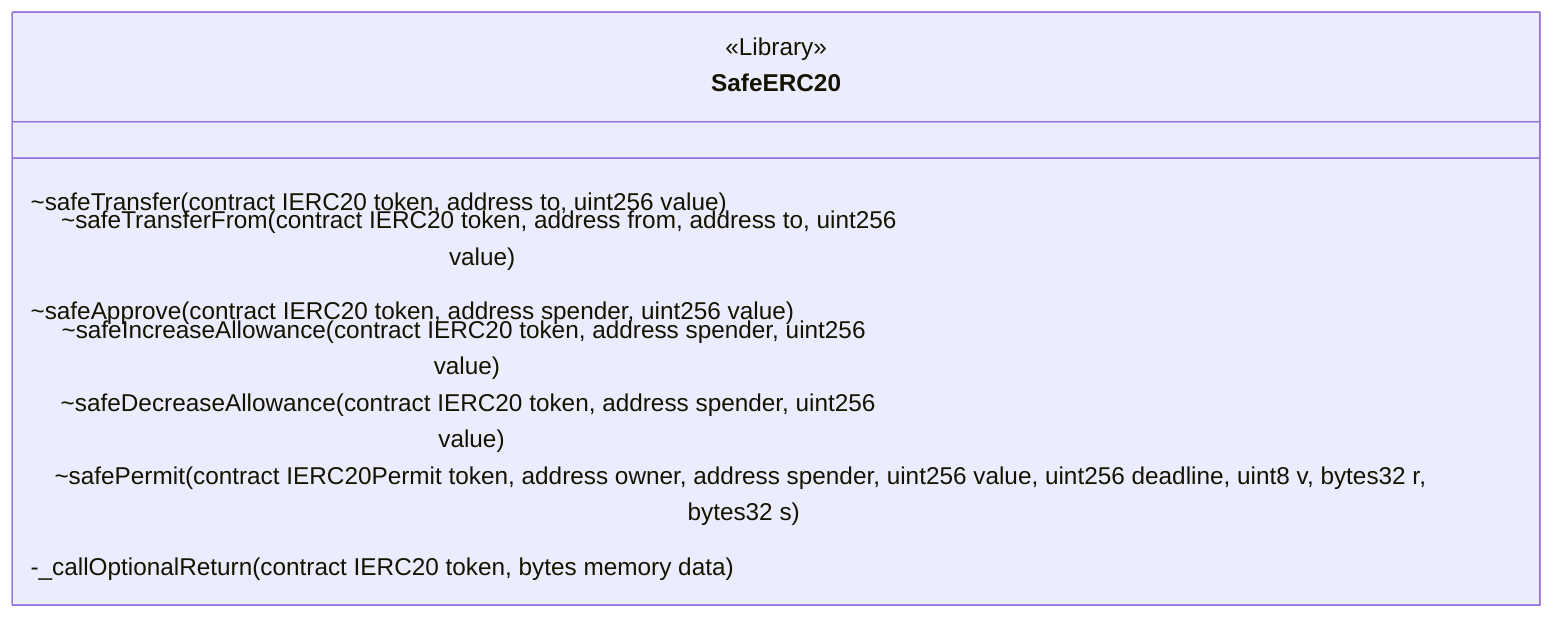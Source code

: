 classDiagram
  %% 707:3748:2
  class SafeERC20 {
    <<Library>>
    ~safeTransfer(contract IERC20 token, address to, uint256 value)
    ~safeTransferFrom(contract IERC20 token, address from, address to, uint256 value)
    ~safeApprove(contract IERC20 token, address spender, uint256 value)
    ~safeIncreaseAllowance(contract IERC20 token, address spender, uint256 value)
    ~safeDecreaseAllowance(contract IERC20 token, address spender, uint256 value)
    ~safePermit(contract IERC20Permit token, address owner, address spender, uint256 value, uint256 deadline, uint8 v, bytes32 r, bytes32 s)
    -_callOptionalReturn(contract IERC20 token, bytes memory data)
  }